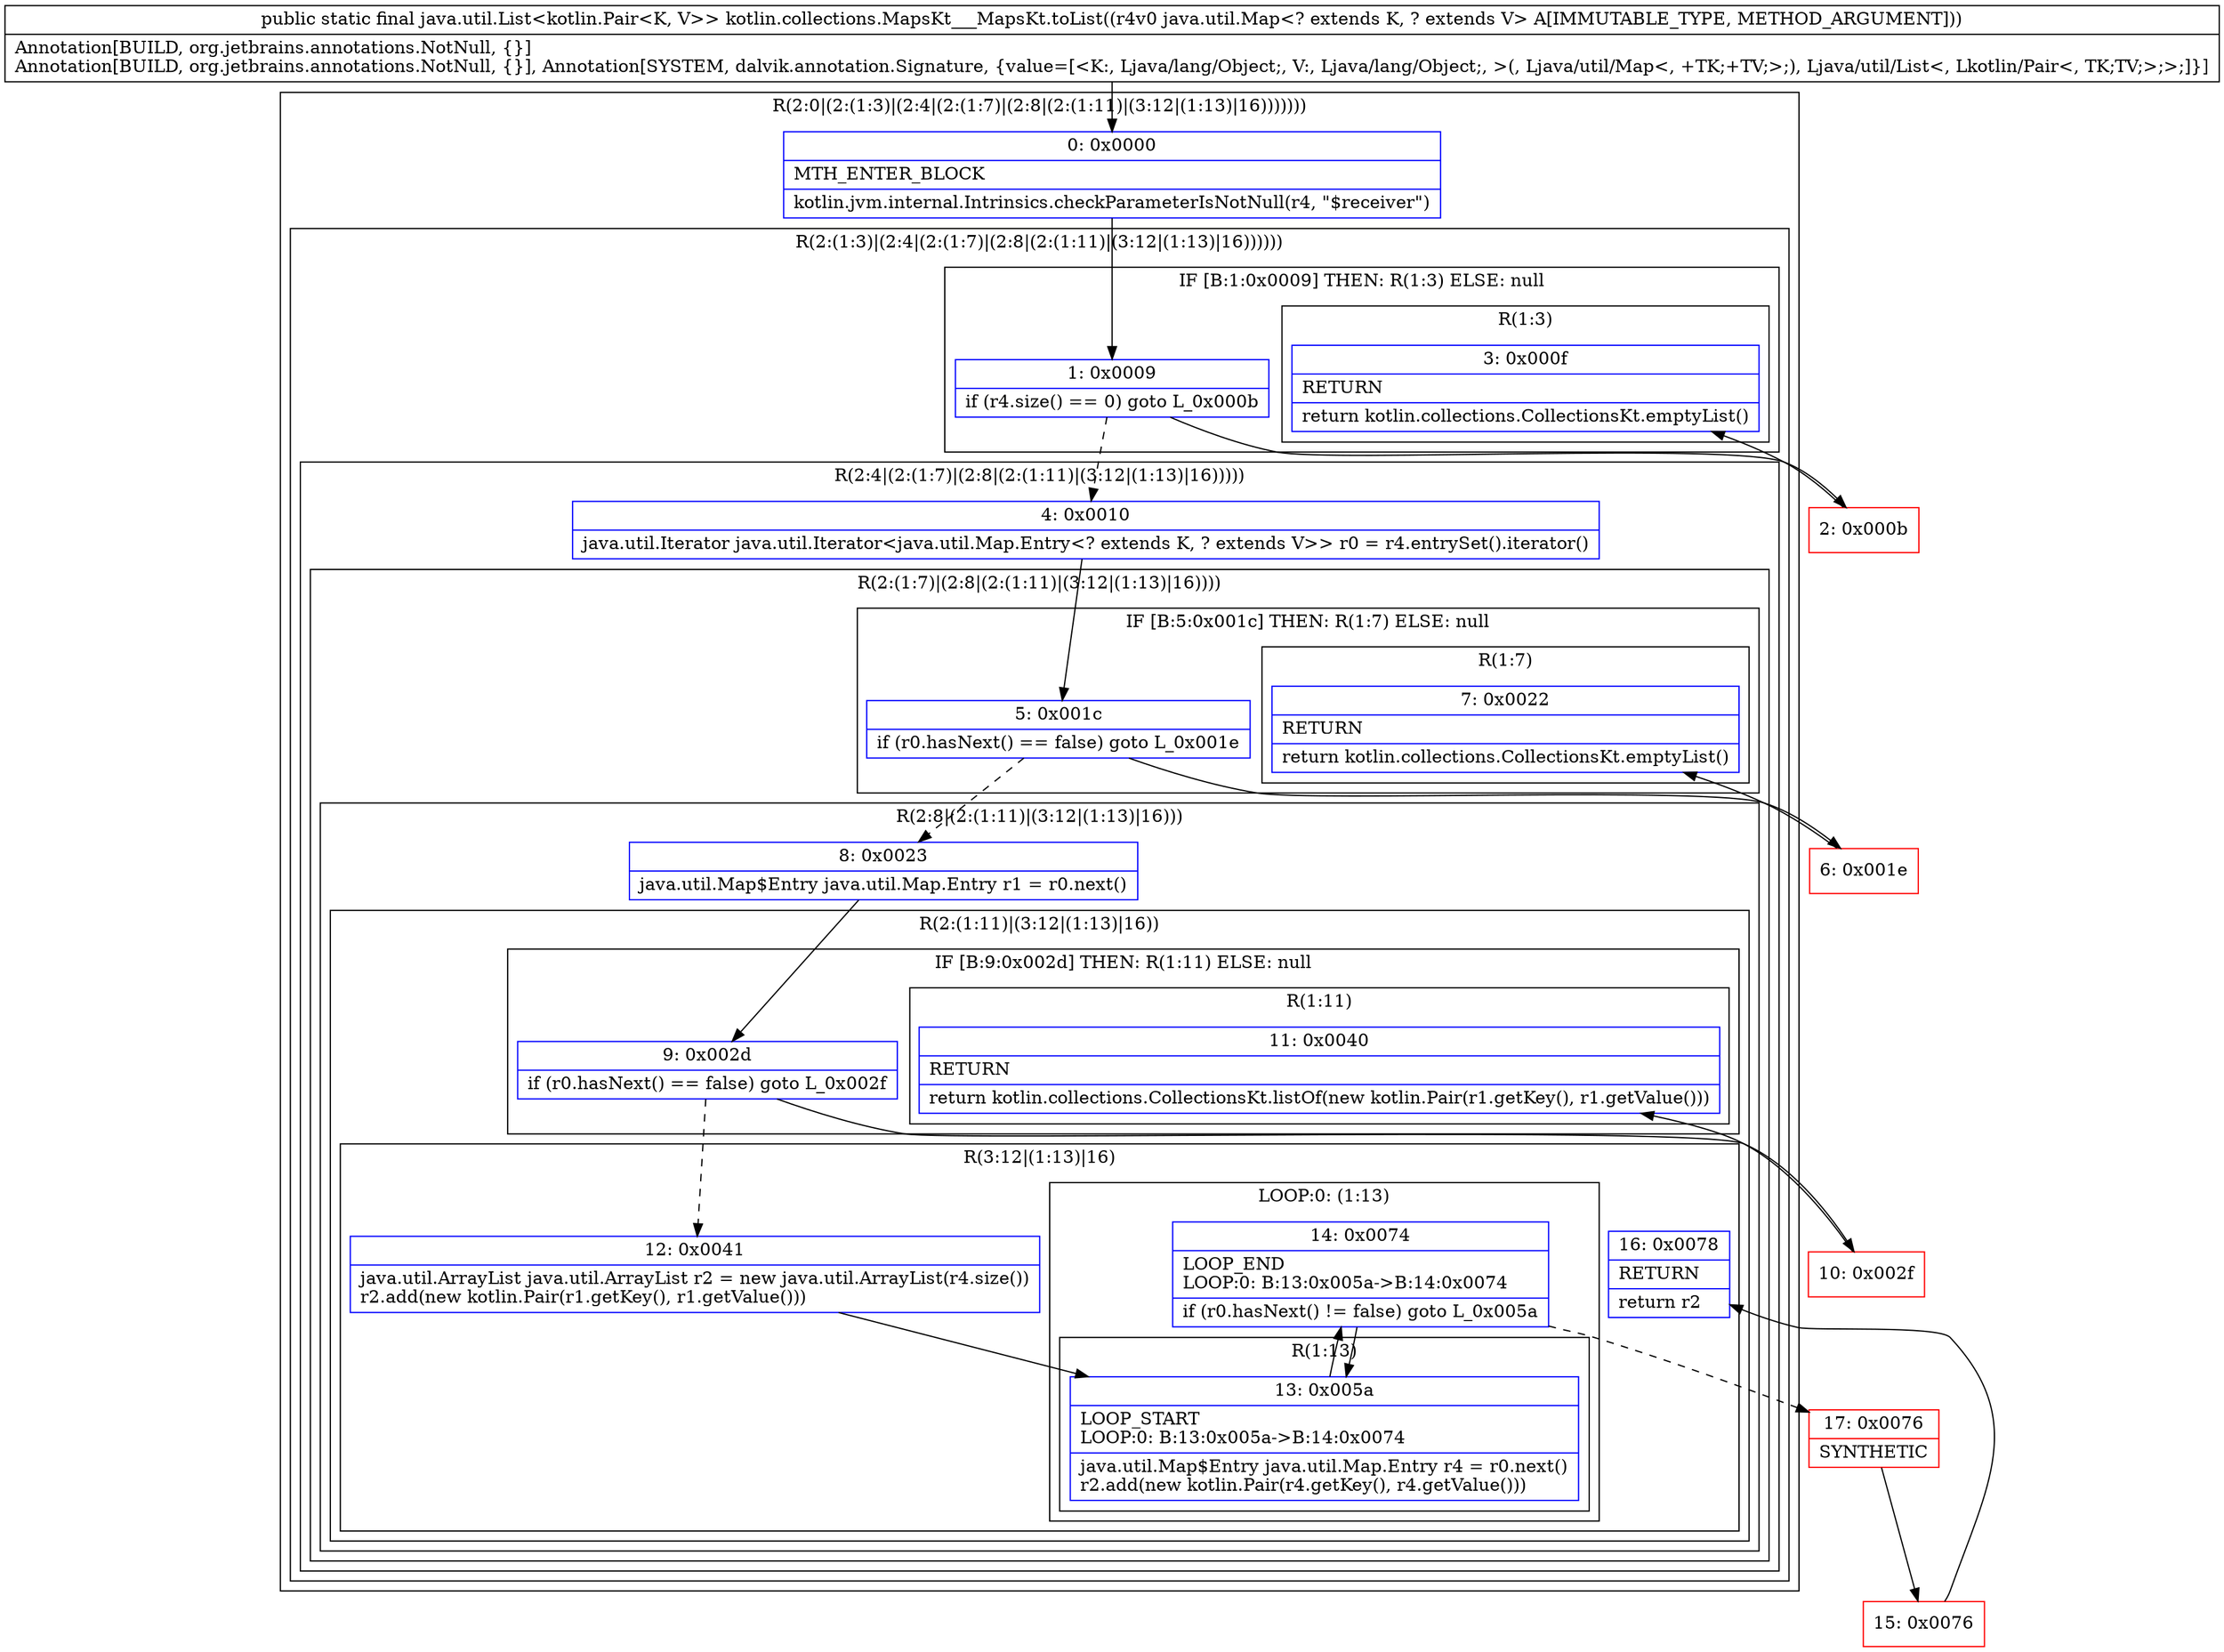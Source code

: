 digraph "CFG forkotlin.collections.MapsKt___MapsKt.toList(Ljava\/util\/Map;)Ljava\/util\/List;" {
subgraph cluster_Region_1529844496 {
label = "R(2:0|(2:(1:3)|(2:4|(2:(1:7)|(2:8|(2:(1:11)|(3:12|(1:13)|16)))))))";
node [shape=record,color=blue];
Node_0 [shape=record,label="{0\:\ 0x0000|MTH_ENTER_BLOCK\l|kotlin.jvm.internal.Intrinsics.checkParameterIsNotNull(r4, \"$receiver\")\l}"];
subgraph cluster_Region_93638213 {
label = "R(2:(1:3)|(2:4|(2:(1:7)|(2:8|(2:(1:11)|(3:12|(1:13)|16))))))";
node [shape=record,color=blue];
subgraph cluster_IfRegion_1554900757 {
label = "IF [B:1:0x0009] THEN: R(1:3) ELSE: null";
node [shape=record,color=blue];
Node_1 [shape=record,label="{1\:\ 0x0009|if (r4.size() == 0) goto L_0x000b\l}"];
subgraph cluster_Region_145688904 {
label = "R(1:3)";
node [shape=record,color=blue];
Node_3 [shape=record,label="{3\:\ 0x000f|RETURN\l|return kotlin.collections.CollectionsKt.emptyList()\l}"];
}
}
subgraph cluster_Region_1987604287 {
label = "R(2:4|(2:(1:7)|(2:8|(2:(1:11)|(3:12|(1:13)|16)))))";
node [shape=record,color=blue];
Node_4 [shape=record,label="{4\:\ 0x0010|java.util.Iterator java.util.Iterator\<java.util.Map.Entry\<? extends K, ? extends V\>\> r0 = r4.entrySet().iterator()\l}"];
subgraph cluster_Region_801094750 {
label = "R(2:(1:7)|(2:8|(2:(1:11)|(3:12|(1:13)|16))))";
node [shape=record,color=blue];
subgraph cluster_IfRegion_193956084 {
label = "IF [B:5:0x001c] THEN: R(1:7) ELSE: null";
node [shape=record,color=blue];
Node_5 [shape=record,label="{5\:\ 0x001c|if (r0.hasNext() == false) goto L_0x001e\l}"];
subgraph cluster_Region_217757962 {
label = "R(1:7)";
node [shape=record,color=blue];
Node_7 [shape=record,label="{7\:\ 0x0022|RETURN\l|return kotlin.collections.CollectionsKt.emptyList()\l}"];
}
}
subgraph cluster_Region_1054780845 {
label = "R(2:8|(2:(1:11)|(3:12|(1:13)|16)))";
node [shape=record,color=blue];
Node_8 [shape=record,label="{8\:\ 0x0023|java.util.Map$Entry java.util.Map.Entry r1 = r0.next()\l}"];
subgraph cluster_Region_1063023311 {
label = "R(2:(1:11)|(3:12|(1:13)|16))";
node [shape=record,color=blue];
subgraph cluster_IfRegion_837316388 {
label = "IF [B:9:0x002d] THEN: R(1:11) ELSE: null";
node [shape=record,color=blue];
Node_9 [shape=record,label="{9\:\ 0x002d|if (r0.hasNext() == false) goto L_0x002f\l}"];
subgraph cluster_Region_941320178 {
label = "R(1:11)";
node [shape=record,color=blue];
Node_11 [shape=record,label="{11\:\ 0x0040|RETURN\l|return kotlin.collections.CollectionsKt.listOf(new kotlin.Pair(r1.getKey(), r1.getValue()))\l}"];
}
}
subgraph cluster_Region_1257811610 {
label = "R(3:12|(1:13)|16)";
node [shape=record,color=blue];
Node_12 [shape=record,label="{12\:\ 0x0041|java.util.ArrayList java.util.ArrayList r2 = new java.util.ArrayList(r4.size())\lr2.add(new kotlin.Pair(r1.getKey(), r1.getValue()))\l}"];
subgraph cluster_LoopRegion_73203633 {
label = "LOOP:0: (1:13)";
node [shape=record,color=blue];
Node_14 [shape=record,label="{14\:\ 0x0074|LOOP_END\lLOOP:0: B:13:0x005a\-\>B:14:0x0074\l|if (r0.hasNext() != false) goto L_0x005a\l}"];
subgraph cluster_Region_1944260582 {
label = "R(1:13)";
node [shape=record,color=blue];
Node_13 [shape=record,label="{13\:\ 0x005a|LOOP_START\lLOOP:0: B:13:0x005a\-\>B:14:0x0074\l|java.util.Map$Entry java.util.Map.Entry r4 = r0.next()\lr2.add(new kotlin.Pair(r4.getKey(), r4.getValue()))\l}"];
}
}
Node_16 [shape=record,label="{16\:\ 0x0078|RETURN\l|return r2\l}"];
}
}
}
}
}
}
}
Node_2 [shape=record,color=red,label="{2\:\ 0x000b}"];
Node_6 [shape=record,color=red,label="{6\:\ 0x001e}"];
Node_10 [shape=record,color=red,label="{10\:\ 0x002f}"];
Node_15 [shape=record,color=red,label="{15\:\ 0x0076}"];
Node_17 [shape=record,color=red,label="{17\:\ 0x0076|SYNTHETIC\l}"];
MethodNode[shape=record,label="{public static final java.util.List\<kotlin.Pair\<K, V\>\> kotlin.collections.MapsKt___MapsKt.toList((r4v0 java.util.Map\<? extends K, ? extends V\> A[IMMUTABLE_TYPE, METHOD_ARGUMENT]))  | Annotation[BUILD, org.jetbrains.annotations.NotNull, \{\}]\lAnnotation[BUILD, org.jetbrains.annotations.NotNull, \{\}], Annotation[SYSTEM, dalvik.annotation.Signature, \{value=[\<K:, Ljava\/lang\/Object;, V:, Ljava\/lang\/Object;, \>(, Ljava\/util\/Map\<, +TK;+TV;\>;), Ljava\/util\/List\<, Lkotlin\/Pair\<, TK;TV;\>;\>;]\}]\l}"];
MethodNode -> Node_0;
Node_0 -> Node_1;
Node_1 -> Node_2;
Node_1 -> Node_4[style=dashed];
Node_4 -> Node_5;
Node_5 -> Node_6;
Node_5 -> Node_8[style=dashed];
Node_8 -> Node_9;
Node_9 -> Node_10;
Node_9 -> Node_12[style=dashed];
Node_12 -> Node_13;
Node_14 -> Node_13;
Node_14 -> Node_17[style=dashed];
Node_13 -> Node_14;
Node_2 -> Node_3;
Node_6 -> Node_7;
Node_10 -> Node_11;
Node_15 -> Node_16;
Node_17 -> Node_15;
}

